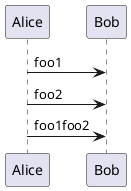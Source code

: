 @startuml

!$ab = "foo1"
!$cd = "foo2"
!global $ef = $ab + $cd

Alice -> Bob : $ab
Alice -> Bob : $cd
Alice -> Bob : $ef

@enduml